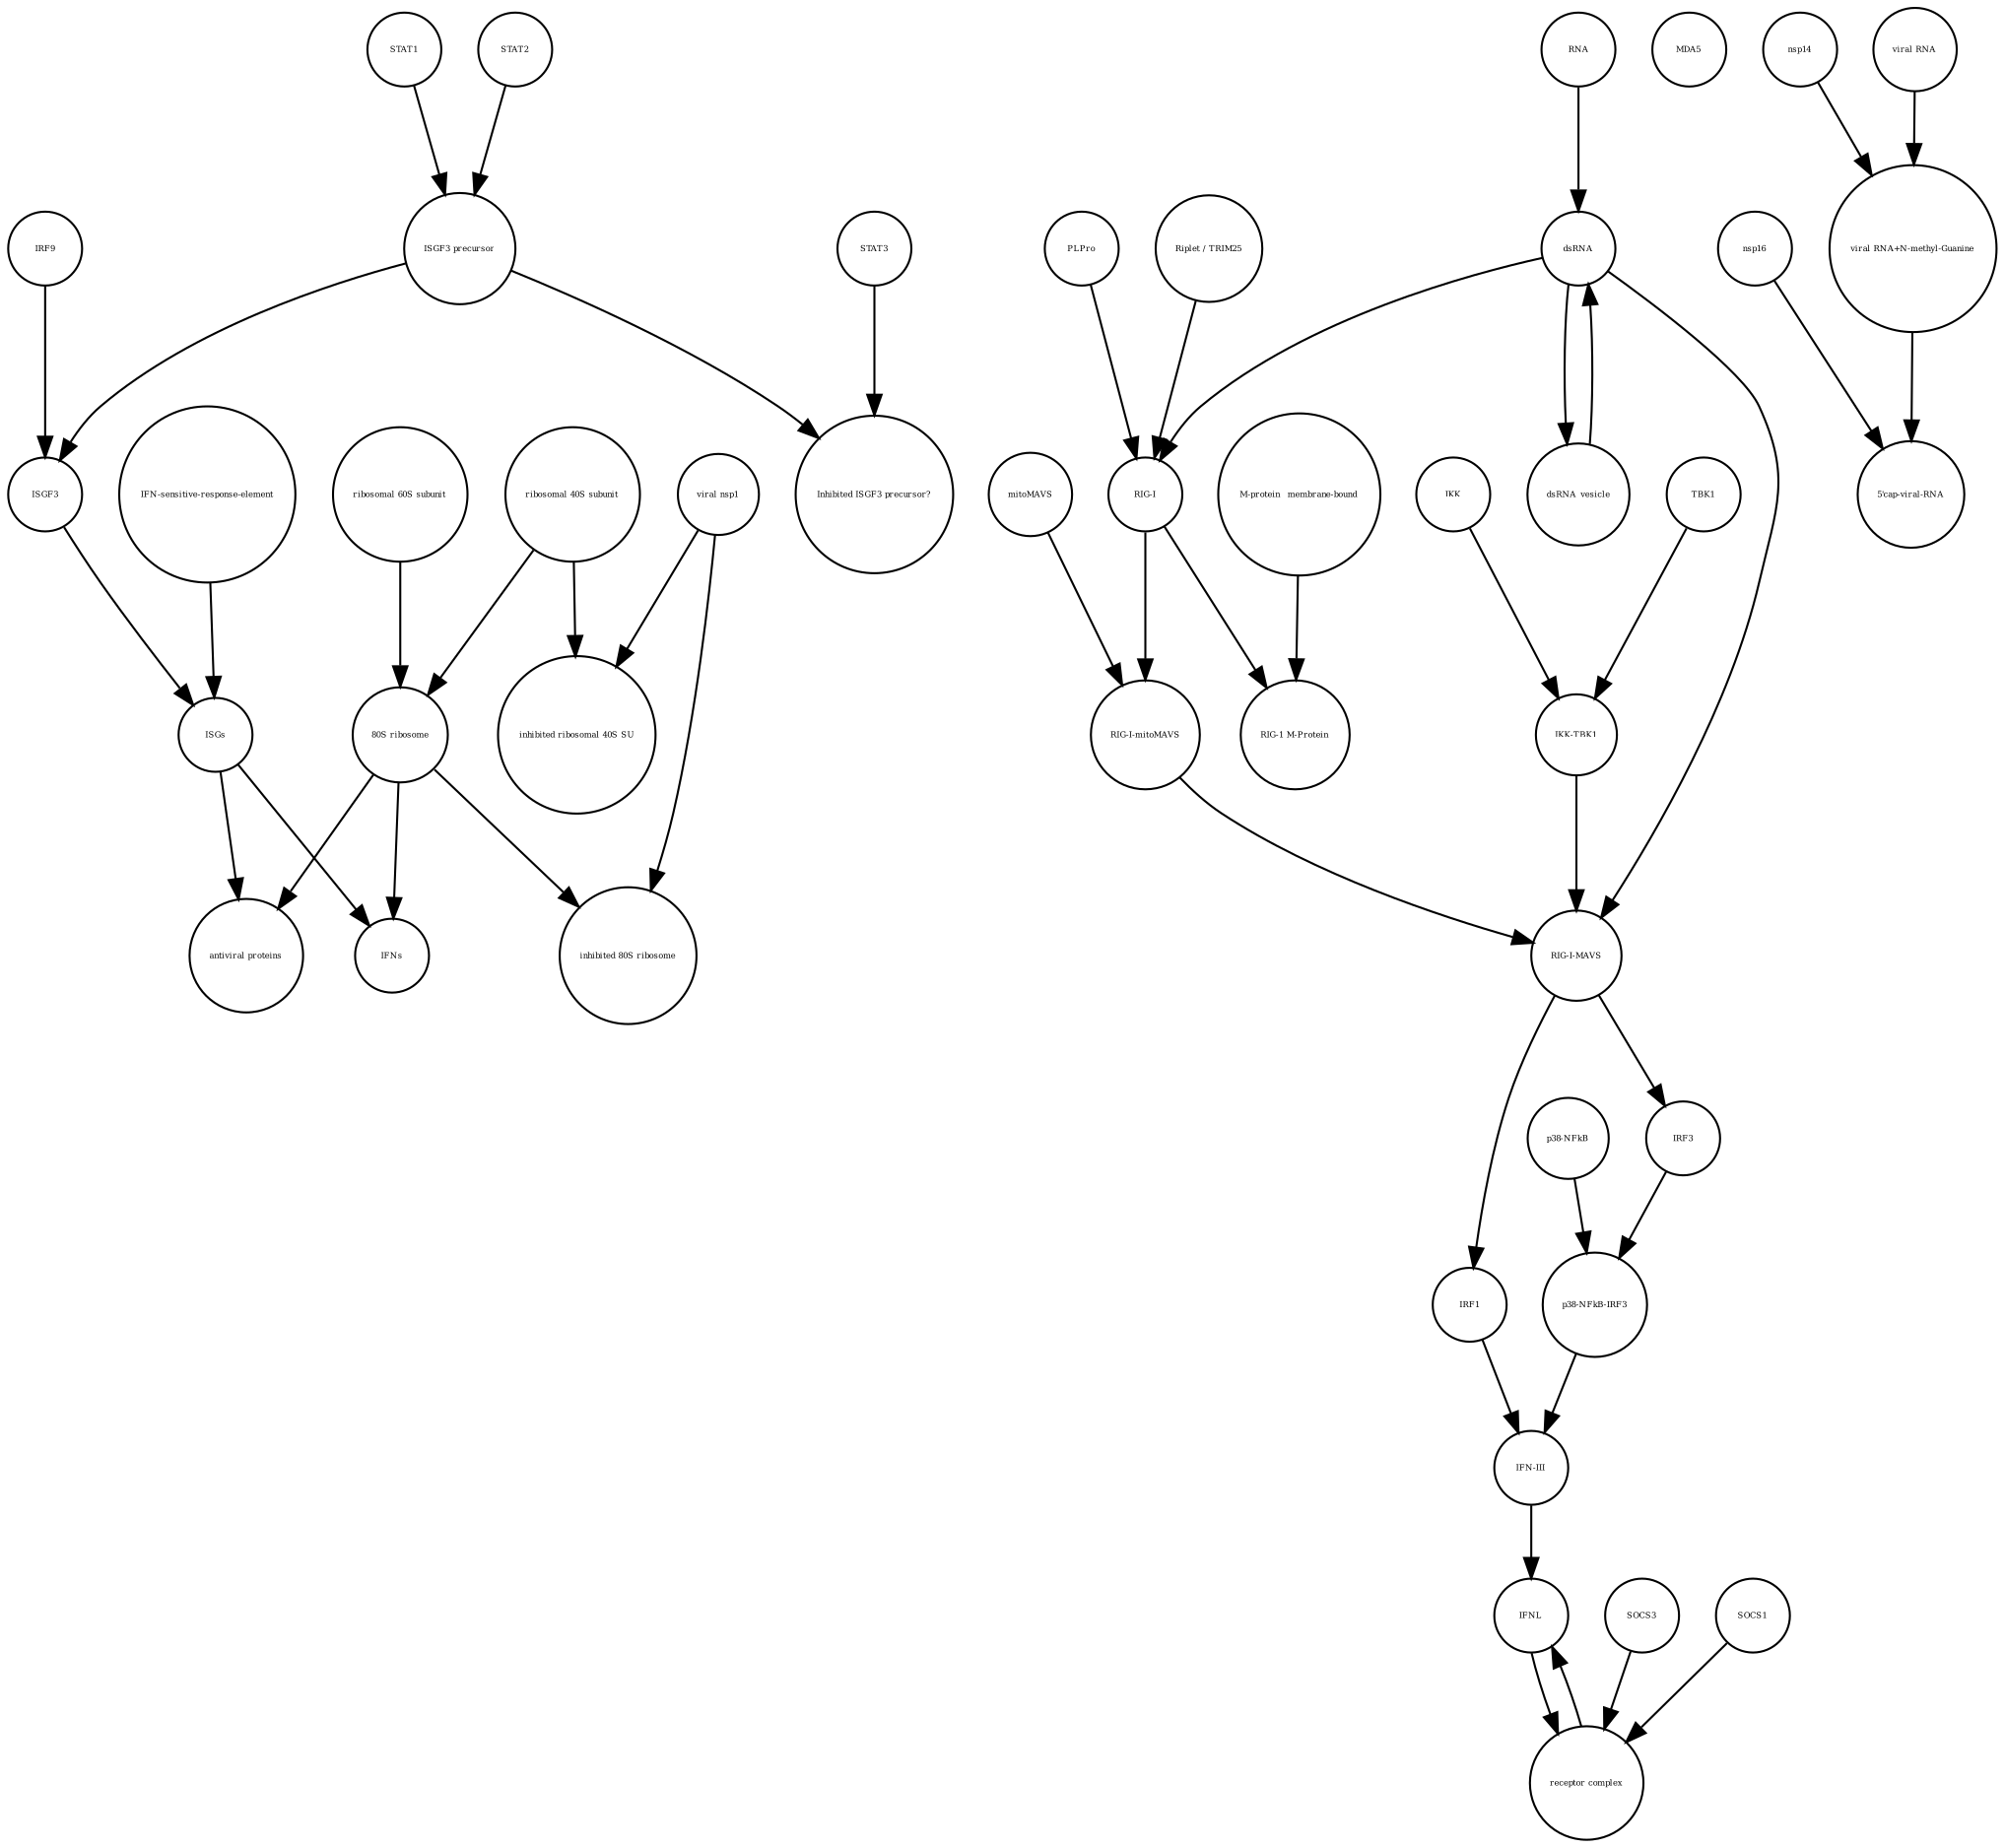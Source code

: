 strict digraph  {
ISGF3 [annotation="", bipartite=0, cls=complex, fontsize=4, label=ISGF3, shape=circle];
RNA [annotation="", bipartite=0, cls="nucleic acid feature", fontsize=4, label=RNA, shape=circle];
"Inhibited ISGF3 precursor?" [annotation="", bipartite=0, cls=complex, fontsize=4, label="Inhibited ISGF3 precursor?", shape=circle];
"80S ribosome" [annotation="", bipartite=0, cls=complex, fontsize=4, label="80S ribosome", shape=circle];
"Riplet / TRIM25" [annotation="", bipartite=0, cls=macromolecule, fontsize=4, label="Riplet / TRIM25", shape=circle];
"p38-NFkB-IRF3" [annotation="", bipartite=0, cls=complex, fontsize=4, label="p38-NFkB-IRF3", shape=circle];
"IKK-TBK1" [annotation="", bipartite=0, cls=complex, fontsize=4, label="IKK-TBK1", shape=circle];
dsRNA [annotation="", bipartite=0, cls="nucleic acid feature", fontsize=4, label=dsRNA, shape=circle];
"inhibited 80S ribosome" [annotation="", bipartite=0, cls=complex, fontsize=4, label="inhibited 80S ribosome", shape=circle];
MDA5 [annotation="", bipartite=0, cls=macromolecule, fontsize=4, label=MDA5, shape=circle];
IFNL [annotation="", bipartite=0, cls=macromolecule, fontsize=4, label=IFNL, shape=circle];
"viral RNA+N-methyl-Guanine" [annotation="", bipartite=0, cls="nucleic acid feature", fontsize=4, label="viral RNA+N-methyl-Guanine", shape=circle];
"inhibited ribosomal 40S SU" [annotation="urn_miriam_doi_10.1101%2F2020.05.18.102467", bipartite=0, cls=complex, fontsize=4, label="inhibited ribosomal 40S SU", shape=circle];
"RIG-I" [annotation="", bipartite=0, cls=macromolecule, fontsize=4, label="RIG-I", shape=circle];
"viral nsp1" [annotation="", bipartite=0, cls=macromolecule, fontsize=4, label="viral nsp1", shape=circle];
dsRNA_vesicle [annotation="", bipartite=0, cls="nucleic acid feature", fontsize=4, label=dsRNA_vesicle, shape=circle];
nsp16 [annotation="", bipartite=0, cls=macromolecule, fontsize=4, label=nsp16, shape=circle];
"IFN-sensitive-response-element" [annotation="", bipartite=0, cls="nucleic acid feature", fontsize=4, label="IFN-sensitive-response-element", shape=circle];
"RIG-I-MAVS" [annotation="", bipartite=0, cls=complex, fontsize=4, label="RIG-I-MAVS", shape=circle];
mitoMAVS [annotation="", bipartite=0, cls=macromolecule, fontsize=4, label=mitoMAVS, shape=circle];
"M-protein_ membrane-bound" [annotation="", bipartite=0, cls=macromolecule, fontsize=4, label="M-protein_ membrane-bound", shape=circle];
SOCS3 [annotation="", bipartite=0, cls=macromolecule, fontsize=4, label=SOCS3, shape=circle];
STAT1 [annotation="", bipartite=0, cls=macromolecule, fontsize=4, label=STAT1, shape=circle];
IFNs [annotation="", bipartite=0, cls=macromolecule, fontsize=4, label=IFNs, shape=circle];
"antiviral proteins" [annotation="", bipartite=0, cls=macromolecule, fontsize=4, label="antiviral proteins", shape=circle];
IKK [annotation="", bipartite=0, cls=macromolecule, fontsize=4, label=IKK, shape=circle];
"ribosomal 40S subunit" [annotation="", bipartite=0, cls=complex, fontsize=4, label="ribosomal 40S subunit", shape=circle];
"5'cap-viral-RNA" [annotation="", bipartite=0, cls="nucleic acid feature", fontsize=4, label="5'cap-viral-RNA", shape=circle];
"ISGF3 precursor" [annotation="", bipartite=0, cls=complex, fontsize=4, label="ISGF3 precursor", shape=circle];
TBK1 [annotation="", bipartite=0, cls=macromolecule, fontsize=4, label=TBK1, shape=circle];
"IFN-III" [annotation="", bipartite=0, cls=macromolecule, fontsize=4, label="IFN-III", shape=circle];
IRF1 [annotation="", bipartite=0, cls=macromolecule, fontsize=4, label=IRF1, shape=circle];
"ribosomal 60S subunit" [annotation="", bipartite=0, cls=complex, fontsize=4, label="ribosomal 60S subunit", shape=circle];
STAT3 [annotation="", bipartite=0, cls=macromolecule, fontsize=4, label=STAT3, shape=circle];
nsp14 [annotation="", bipartite=0, cls=macromolecule, fontsize=4, label=nsp14, shape=circle];
SOCS1 [annotation="", bipartite=0, cls=macromolecule, fontsize=4, label=SOCS1, shape=circle];
"RIG-1 M-Protein" [annotation="", bipartite=0, cls=complex, fontsize=4, label="RIG-1 M-Protein", shape=circle];
"RIG-I-mitoMAVS" [annotation="", bipartite=0, cls=complex, fontsize=4, label="RIG-I-mitoMAVS", shape=circle];
IRF3 [annotation="", bipartite=0, cls=macromolecule, fontsize=4, label=IRF3, shape=circle];
"receptor complex" [annotation="", bipartite=0, cls=complex, fontsize=4, label="receptor complex", shape=circle];
ISGs [annotation="", bipartite=0, cls="nucleic acid feature", fontsize=4, label=ISGs, shape=circle];
STAT2 [annotation="", bipartite=0, cls=macromolecule, fontsize=4, label=STAT2, shape=circle];
PLPro [annotation="", bipartite=0, cls=macromolecule, fontsize=4, label=PLPro, shape=circle];
"viral RNA" [annotation="", bipartite=0, cls="nucleic acid feature", fontsize=4, label="viral RNA", shape=circle];
IRF9 [annotation="", bipartite=0, cls=macromolecule, fontsize=4, label=IRF9, shape=circle];
"p38-NFkB" [annotation="", bipartite=0, cls=complex, fontsize=4, label="p38-NFkB", shape=circle];
ISGF3 -> ISGs  [annotation="", interaction_type="necessary stimulation"];
RNA -> dsRNA  [annotation="", interaction_type=production];
"80S ribosome" -> "inhibited 80S ribosome"  [annotation="", interaction_type=production];
"80S ribosome" -> IFNs  [annotation="", interaction_type=catalysis];
"80S ribosome" -> "antiviral proteins"  [annotation="", interaction_type=catalysis];
"Riplet / TRIM25" -> "RIG-I"  [annotation="", interaction_type=catalysis];
"p38-NFkB-IRF3" -> "IFN-III"  [annotation="", interaction_type=stimulation];
"IKK-TBK1" -> "RIG-I-MAVS"  [annotation="", interaction_type=production];
dsRNA -> "RIG-I"  [annotation="", interaction_type="necessary stimulation"];
dsRNA -> "RIG-I-MAVS"  [annotation="", interaction_type="necessary stimulation"];
dsRNA -> dsRNA_vesicle  [annotation="", interaction_type=production];
IFNL -> "receptor complex"  [annotation="", interaction_type=stimulation];
"viral RNA+N-methyl-Guanine" -> "5'cap-viral-RNA"  [annotation="", interaction_type=production];
"RIG-I" -> "RIG-I-mitoMAVS"  [annotation="", interaction_type=production];
"RIG-I" -> "RIG-1 M-Protein"  [annotation="", interaction_type=production];
"viral nsp1" -> "inhibited 80S ribosome"  [annotation="", interaction_type=production];
"viral nsp1" -> "inhibited ribosomal 40S SU"  [annotation="", interaction_type=production];
dsRNA_vesicle -> dsRNA  [annotation="", interaction_type=production];
nsp16 -> "5'cap-viral-RNA"  [annotation="urn_miriam_doi_10.1016%2Fj.chom.2020.05.008", interaction_type=catalysis];
"IFN-sensitive-response-element" -> ISGs  [annotation="", interaction_type=production];
"RIG-I-MAVS" -> IRF1  [annotation="", interaction_type=catalysis];
"RIG-I-MAVS" -> IRF3  [annotation="", interaction_type=stimulation];
mitoMAVS -> "RIG-I-mitoMAVS"  [annotation="", interaction_type=production];
"M-protein_ membrane-bound" -> "RIG-1 M-Protein"  [annotation="", interaction_type=production];
SOCS3 -> "receptor complex"  [annotation="", interaction_type=production];
STAT1 -> "ISGF3 precursor"  [annotation="", interaction_type=production];
IKK -> "IKK-TBK1"  [annotation="", interaction_type=production];
"ribosomal 40S subunit" -> "80S ribosome"  [annotation="", interaction_type=production];
"ribosomal 40S subunit" -> "inhibited ribosomal 40S SU"  [annotation="", interaction_type=production];
"ISGF3 precursor" -> "Inhibited ISGF3 precursor?"  [annotation="", interaction_type=production];
"ISGF3 precursor" -> ISGF3  [annotation="", interaction_type=production];
TBK1 -> "IKK-TBK1"  [annotation="", interaction_type=production];
"IFN-III" -> IFNL  [annotation="", interaction_type=production];
IRF1 -> "IFN-III"  [annotation="", interaction_type=stimulation];
"ribosomal 60S subunit" -> "80S ribosome"  [annotation="", interaction_type=production];
STAT3 -> "Inhibited ISGF3 precursor?"  [annotation="", interaction_type=production];
nsp14 -> "viral RNA+N-methyl-Guanine"  [annotation="", interaction_type=catalysis];
SOCS1 -> "receptor complex"  [annotation="", interaction_type=production];
"RIG-I-mitoMAVS" -> "RIG-I-MAVS"  [annotation="", interaction_type=production];
IRF3 -> "p38-NFkB-IRF3"  [annotation="", interaction_type=production];
"receptor complex" -> IFNL  [annotation="", interaction_type=production];
ISGs -> IFNs  [annotation="", interaction_type=production];
ISGs -> "antiviral proteins"  [annotation="", interaction_type=production];
STAT2 -> "ISGF3 precursor"  [annotation="", interaction_type=production];
PLPro -> "RIG-I"  [annotation="", interaction_type=catalysis];
"viral RNA" -> "viral RNA+N-methyl-Guanine"  [annotation="", interaction_type=production];
IRF9 -> ISGF3  [annotation="", interaction_type=production];
"p38-NFkB" -> "p38-NFkB-IRF3"  [annotation="", interaction_type=production];
}
